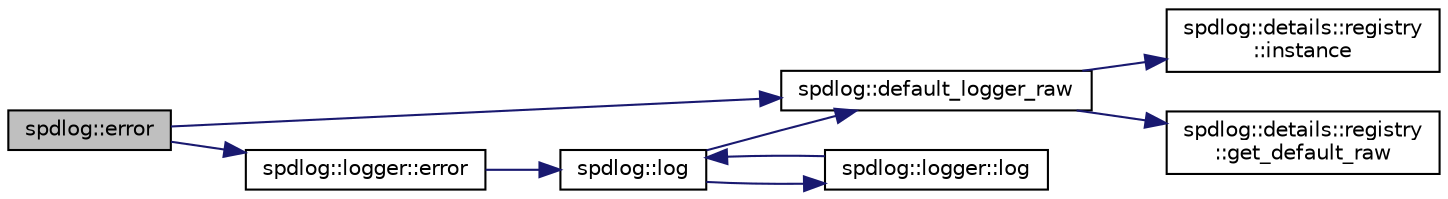 digraph "spdlog::error"
{
  edge [fontname="Helvetica",fontsize="10",labelfontname="Helvetica",labelfontsize="10"];
  node [fontname="Helvetica",fontsize="10",shape=record];
  rankdir="LR";
  Node1 [label="spdlog::error",height=0.2,width=0.4,color="black", fillcolor="grey75", style="filled" fontcolor="black"];
  Node1 -> Node2 [color="midnightblue",fontsize="10",style="solid",fontname="Helvetica"];
  Node2 [label="spdlog::default_logger_raw",height=0.2,width=0.4,color="black", fillcolor="white", style="filled",URL="$namespacespdlog.html#a2c623c9fadba3efc09b48dac8a3990be"];
  Node2 -> Node3 [color="midnightblue",fontsize="10",style="solid",fontname="Helvetica"];
  Node3 [label="spdlog::details::registry\l::instance",height=0.2,width=0.4,color="black", fillcolor="white", style="filled",URL="$classspdlog_1_1details_1_1registry.html#a58a1bbb352f751f6b729bc57bfadd6be"];
  Node2 -> Node4 [color="midnightblue",fontsize="10",style="solid",fontname="Helvetica"];
  Node4 [label="spdlog::details::registry\l::get_default_raw",height=0.2,width=0.4,color="black", fillcolor="white", style="filled",URL="$classspdlog_1_1details_1_1registry.html#a1fd3bc96c2a7be1af1841f5980cd5f4c"];
  Node1 -> Node5 [color="midnightblue",fontsize="10",style="solid",fontname="Helvetica"];
  Node5 [label="spdlog::logger::error",height=0.2,width=0.4,color="black", fillcolor="white", style="filled",URL="$classspdlog_1_1logger.html#a0ffb0e950bd4ed068ee8a29e83efd304"];
  Node5 -> Node6 [color="midnightblue",fontsize="10",style="solid",fontname="Helvetica"];
  Node6 [label="spdlog::log",height=0.2,width=0.4,color="black", fillcolor="white", style="filled",URL="$namespacespdlog.html#a097f7ede3465a0c9cb7e4d8bfa99bd54"];
  Node6 -> Node2 [color="midnightblue",fontsize="10",style="solid",fontname="Helvetica"];
  Node6 -> Node7 [color="midnightblue",fontsize="10",style="solid",fontname="Helvetica"];
  Node7 [label="spdlog::logger::log",height=0.2,width=0.4,color="black", fillcolor="white", style="filled",URL="$classspdlog_1_1logger.html#a5149c7b8c1ac8aeedbeba779b0e0cfb7"];
  Node7 -> Node6 [color="midnightblue",fontsize="10",style="solid",fontname="Helvetica"];
}
